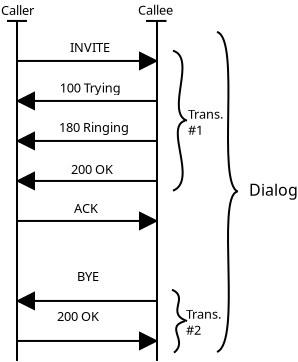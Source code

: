 <?xml version="1.0" encoding="UTF-8"?>
<dia:diagram xmlns:dia="http://www.lysator.liu.se/~alla/dia/"><dia:layer name="Background" visible="true"><dia:object type="Standard - Line" version="0" id="O0"><dia:attribute name="obj_pos"><dia:point val="16,7"/></dia:attribute><dia:attribute name="obj_bb"><dia:rectangle val="15.95,6.95;16.05,24.05"/></dia:attribute><dia:attribute name="conn_endpoints"><dia:point val="16,7"/><dia:point val="16,24"/></dia:attribute><dia:attribute name="numcp"><dia:int val="1"/></dia:attribute></dia:object><dia:object type="Standard - Line" version="0" id="O1"><dia:attribute name="obj_pos"><dia:point val="23,7"/></dia:attribute><dia:attribute name="obj_bb"><dia:rectangle val="22.95,6.95;23.05,24.05"/></dia:attribute><dia:attribute name="conn_endpoints"><dia:point val="23,7"/><dia:point val="23,24"/></dia:attribute><dia:attribute name="numcp"><dia:int val="1"/></dia:attribute></dia:object><dia:object type="Standard - Line" version="0" id="O2"><dia:attribute name="obj_pos"><dia:point val="16,9"/></dia:attribute><dia:attribute name="obj_bb"><dia:rectangle val="15.95,8.2;23.05,9.8"/></dia:attribute><dia:attribute name="conn_endpoints"><dia:point val="16,9"/><dia:point val="23,9"/></dia:attribute><dia:attribute name="numcp"><dia:int val="1"/></dia:attribute><dia:attribute name="end_arrow"><dia:enum val="3"/></dia:attribute><dia:attribute name="end_arrow_length"><dia:real val="0.8"/></dia:attribute><dia:attribute name="end_arrow_width"><dia:real val="0.8"/></dia:attribute></dia:object><dia:object type="Standard - Line" version="0" id="O3"><dia:attribute name="obj_pos"><dia:point val="23,11"/></dia:attribute><dia:attribute name="obj_bb"><dia:rectangle val="15.95,10.2;23.05,11.8"/></dia:attribute><dia:attribute name="conn_endpoints"><dia:point val="23,11"/><dia:point val="16,11"/></dia:attribute><dia:attribute name="numcp"><dia:int val="1"/></dia:attribute><dia:attribute name="end_arrow"><dia:enum val="3"/></dia:attribute><dia:attribute name="end_arrow_length"><dia:real val="0.8"/></dia:attribute><dia:attribute name="end_arrow_width"><dia:real val="0.8"/></dia:attribute></dia:object><dia:object type="Standard - Line" version="0" id="O4"><dia:attribute name="obj_pos"><dia:point val="23,13"/></dia:attribute><dia:attribute name="obj_bb"><dia:rectangle val="15.95,12.2;23.05,13.8"/></dia:attribute><dia:attribute name="conn_endpoints"><dia:point val="23,13"/><dia:point val="16,13"/></dia:attribute><dia:attribute name="numcp"><dia:int val="1"/></dia:attribute><dia:attribute name="end_arrow"><dia:enum val="3"/></dia:attribute><dia:attribute name="end_arrow_length"><dia:real val="0.8"/></dia:attribute><dia:attribute name="end_arrow_width"><dia:real val="0.8"/></dia:attribute></dia:object><dia:object type="Standard - Line" version="0" id="O5"><dia:attribute name="obj_pos"><dia:point val="23,15"/></dia:attribute><dia:attribute name="obj_bb"><dia:rectangle val="15.95,14.2;23.05,15.8"/></dia:attribute><dia:attribute name="conn_endpoints"><dia:point val="23,15"/><dia:point val="16,15"/></dia:attribute><dia:attribute name="numcp"><dia:int val="1"/></dia:attribute><dia:attribute name="end_arrow"><dia:enum val="3"/></dia:attribute><dia:attribute name="end_arrow_length"><dia:real val="0.8"/></dia:attribute><dia:attribute name="end_arrow_width"><dia:real val="0.8"/></dia:attribute></dia:object><dia:object type="Standard - Text" version="0" id="O6"><dia:attribute name="obj_pos"><dia:point val="18.65,8.55"/></dia:attribute><dia:attribute name="obj_bb"><dia:rectangle val="18.65,7.9;20.55,8.95"/></dia:attribute><dia:attribute name="text"><dia:composite type="text"><dia:attribute name="string"><dia:string>#INVITE#</dia:string></dia:attribute><dia:attribute name="font"><dia:font family="sans" style="0" name="Courier"/></dia:attribute><dia:attribute name="height"><dia:real val="0.8"/></dia:attribute><dia:attribute name="pos"><dia:point val="18.65,8.55"/></dia:attribute><dia:attribute name="color"><dia:color val="#000000"/></dia:attribute><dia:attribute name="alignment"><dia:enum val="0"/></dia:attribute></dia:composite></dia:attribute></dia:object><dia:object type="Standard - Text" version="0" id="O7"><dia:attribute name="obj_pos"><dia:point val="18.135,10.575"/></dia:attribute><dia:attribute name="obj_bb"><dia:rectangle val="18.135,9.925;21.035,10.975"/></dia:attribute><dia:attribute name="text"><dia:composite type="text"><dia:attribute name="string"><dia:string>#100 Trying#</dia:string></dia:attribute><dia:attribute name="font"><dia:font family="sans" style="0" name="Courier"/></dia:attribute><dia:attribute name="height"><dia:real val="0.8"/></dia:attribute><dia:attribute name="pos"><dia:point val="18.135,10.575"/></dia:attribute><dia:attribute name="color"><dia:color val="#000000"/></dia:attribute><dia:attribute name="alignment"><dia:enum val="0"/></dia:attribute></dia:composite></dia:attribute></dia:object><dia:object type="Standard - Text" version="0" id="O8"><dia:attribute name="obj_pos"><dia:point val="18.1,12.55"/></dia:attribute><dia:attribute name="obj_bb"><dia:rectangle val="18.1,11.9;21.45,12.95"/></dia:attribute><dia:attribute name="text"><dia:composite type="text"><dia:attribute name="string"><dia:string>#180 Ringing#</dia:string></dia:attribute><dia:attribute name="font"><dia:font family="sans" style="0" name="Courier"/></dia:attribute><dia:attribute name="height"><dia:real val="0.8"/></dia:attribute><dia:attribute name="pos"><dia:point val="18.1,12.55"/></dia:attribute><dia:attribute name="color"><dia:color val="#000000"/></dia:attribute><dia:attribute name="alignment"><dia:enum val="0"/></dia:attribute></dia:composite></dia:attribute></dia:object><dia:object type="Standard - Text" version="0" id="O9"><dia:attribute name="obj_pos"><dia:point val="18.7,14.65"/></dia:attribute><dia:attribute name="obj_bb"><dia:rectangle val="18.7,14;20.75,15.05"/></dia:attribute><dia:attribute name="text"><dia:composite type="text"><dia:attribute name="string"><dia:string>#200 OK#</dia:string></dia:attribute><dia:attribute name="font"><dia:font family="sans" style="0" name="Courier"/></dia:attribute><dia:attribute name="height"><dia:real val="0.8"/></dia:attribute><dia:attribute name="pos"><dia:point val="18.7,14.65"/></dia:attribute><dia:attribute name="color"><dia:color val="#000000"/></dia:attribute><dia:attribute name="alignment"><dia:enum val="0"/></dia:attribute></dia:composite></dia:attribute></dia:object><dia:object type="Standard - Line" version="0" id="O10"><dia:attribute name="obj_pos"><dia:point val="22.45,7"/></dia:attribute><dia:attribute name="obj_bb"><dia:rectangle val="22.4,6.95;23.525,7.05"/></dia:attribute><dia:attribute name="conn_endpoints"><dia:point val="22.45,7"/><dia:point val="23.475,7"/></dia:attribute><dia:attribute name="numcp"><dia:int val="1"/></dia:attribute></dia:object><dia:object type="Standard - Line" version="0" id="O11"><dia:attribute name="obj_pos"><dia:point val="15.5,7"/></dia:attribute><dia:attribute name="obj_bb"><dia:rectangle val="15.45,6.95;16.55,7.05"/></dia:attribute><dia:attribute name="conn_endpoints"><dia:point val="15.5,7"/><dia:point val="16.5,7"/></dia:attribute><dia:attribute name="numcp"><dia:int val="1"/></dia:attribute></dia:object><dia:object type="Standard - Text" version="0" id="O12"><dia:attribute name="obj_pos"><dia:point val="15.2,6.7"/></dia:attribute><dia:attribute name="obj_bb"><dia:rectangle val="15.2,6.05;16.85,7.1"/></dia:attribute><dia:attribute name="text"><dia:composite type="text"><dia:attribute name="string"><dia:string>#Caller#</dia:string></dia:attribute><dia:attribute name="font"><dia:font family="sans" style="0" name="Courier"/></dia:attribute><dia:attribute name="height"><dia:real val="0.8"/></dia:attribute><dia:attribute name="pos"><dia:point val="15.2,6.7"/></dia:attribute><dia:attribute name="color"><dia:color val="#000000"/></dia:attribute><dia:attribute name="alignment"><dia:enum val="0"/></dia:attribute></dia:composite></dia:attribute></dia:object><dia:object type="Standard - Text" version="0" id="O13"><dia:attribute name="obj_pos"><dia:point val="22.05,6.688"/></dia:attribute><dia:attribute name="obj_bb"><dia:rectangle val="22.05,6.037;23.85,7.088"/></dia:attribute><dia:attribute name="text"><dia:composite type="text"><dia:attribute name="string"><dia:string>#Callee#</dia:string></dia:attribute><dia:attribute name="font"><dia:font family="sans" style="0" name="Courier"/></dia:attribute><dia:attribute name="height"><dia:real val="0.8"/></dia:attribute><dia:attribute name="pos"><dia:point val="22.05,6.688"/></dia:attribute><dia:attribute name="color"><dia:color val="#000000"/></dia:attribute><dia:attribute name="alignment"><dia:enum val="0"/></dia:attribute></dia:composite></dia:attribute></dia:object><dia:object type="Standard - Line" version="0" id="O14"><dia:attribute name="obj_pos"><dia:point val="23,21"/></dia:attribute><dia:attribute name="obj_bb"><dia:rectangle val="15.95,20.2;23.05,21.8"/></dia:attribute><dia:attribute name="conn_endpoints"><dia:point val="23,21"/><dia:point val="16,21"/></dia:attribute><dia:attribute name="numcp"><dia:int val="1"/></dia:attribute><dia:attribute name="end_arrow"><dia:enum val="3"/></dia:attribute><dia:attribute name="end_arrow_length"><dia:real val="0.8"/></dia:attribute><dia:attribute name="end_arrow_width"><dia:real val="0.8"/></dia:attribute></dia:object><dia:object type="Standard - Line" version="0" id="O15"><dia:attribute name="obj_pos"><dia:point val="16,23"/></dia:attribute><dia:attribute name="obj_bb"><dia:rectangle val="15.95,22.2;23.05,23.8"/></dia:attribute><dia:attribute name="conn_endpoints"><dia:point val="16,23"/><dia:point val="23,23"/></dia:attribute><dia:attribute name="numcp"><dia:int val="1"/></dia:attribute><dia:attribute name="end_arrow"><dia:enum val="3"/></dia:attribute><dia:attribute name="end_arrow_length"><dia:real val="0.8"/></dia:attribute><dia:attribute name="end_arrow_width"><dia:real val="0.8"/></dia:attribute></dia:object><dia:object type="Standard - Text" version="0" id="O16"><dia:attribute name="obj_pos"><dia:point val="27,12"/></dia:attribute><dia:attribute name="obj_bb"><dia:rectangle val="27,11.15;27,12.55"/></dia:attribute><dia:attribute name="text"><dia:composite type="text"><dia:attribute name="string"><dia:string>##</dia:string></dia:attribute><dia:attribute name="font"><dia:font family="sans" style="0" name="Courier"/></dia:attribute><dia:attribute name="height"><dia:real val="1.1"/></dia:attribute><dia:attribute name="pos"><dia:point val="27,12"/></dia:attribute><dia:attribute name="color"><dia:color val="#000000"/></dia:attribute><dia:attribute name="alignment"><dia:enum val="0"/></dia:attribute></dia:composite></dia:attribute></dia:object><dia:object type="Standard - Text" version="0" id="O17"><dia:attribute name="obj_pos"><dia:point val="19,20"/></dia:attribute><dia:attribute name="obj_bb"><dia:rectangle val="19,19.35;20.2,20.4"/></dia:attribute><dia:attribute name="text"><dia:composite type="text"><dia:attribute name="string"><dia:string>#BYE#</dia:string></dia:attribute><dia:attribute name="font"><dia:font family="sans" style="0" name="Courier"/></dia:attribute><dia:attribute name="height"><dia:real val="0.8"/></dia:attribute><dia:attribute name="pos"><dia:point val="19,20"/></dia:attribute><dia:attribute name="color"><dia:color val="#000000"/></dia:attribute><dia:attribute name="alignment"><dia:enum val="0"/></dia:attribute></dia:composite></dia:attribute></dia:object><dia:object type="Standard - Text" version="0" id="O18"><dia:attribute name="obj_pos"><dia:point val="18,22"/></dia:attribute><dia:attribute name="obj_bb"><dia:rectangle val="18,21.35;20.05,22.4"/></dia:attribute><dia:attribute name="text"><dia:composite type="text"><dia:attribute name="string"><dia:string>#200 OK#</dia:string></dia:attribute><dia:attribute name="font"><dia:font family="sans" style="0" name="Courier"/></dia:attribute><dia:attribute name="height"><dia:real val="0.8"/></dia:attribute><dia:attribute name="pos"><dia:point val="18,22"/></dia:attribute><dia:attribute name="color"><dia:color val="#000000"/></dia:attribute><dia:attribute name="alignment"><dia:enum val="0"/></dia:attribute></dia:composite></dia:attribute></dia:object><dia:object type="Standard - BezierLine" version="0" id="O19"><dia:attribute name="obj_pos"><dia:point val="23.8,8.488"/></dia:attribute><dia:attribute name="obj_bb"><dia:rectangle val="23.738,8.425;24.564,12.052"/></dia:attribute><dia:attribute name="bez_points"><dia:point val="23.8,8.488"/><dia:point val="25,8.838"/><dia:point val="23.4,11.588"/><dia:point val="24.5,11.988"/></dia:attribute><dia:attribute name="corner_types"><dia:enum val="0"/><dia:enum val="0"/></dia:attribute></dia:object><dia:object type="Standard - BezierLine" version="0" id="O20"><dia:attribute name="obj_pos"><dia:point val="24.4,11.988"/></dia:attribute><dia:attribute name="obj_bb"><dia:rectangle val="23.735,11.926;24.462,15.553"/></dia:attribute><dia:attribute name="bez_points"><dia:point val="24.4,11.988"/><dia:point val="23.35,12.287"/><dia:point val="25.05,14.988"/><dia:point val="23.8,15.488"/></dia:attribute><dia:attribute name="corner_types"><dia:enum val="0"/><dia:enum val="0"/></dia:attribute></dia:object><dia:object type="Standard - Text" version="0" id="O21"><dia:attribute name="obj_pos"><dia:point val="27,22.02"/></dia:attribute><dia:attribute name="obj_bb"><dia:rectangle val="27,21.17;27,22.57"/></dia:attribute><dia:attribute name="text"><dia:composite type="text"><dia:attribute name="string"><dia:string>##</dia:string></dia:attribute><dia:attribute name="font"><dia:font family="sans" style="0" name="Courier"/></dia:attribute><dia:attribute name="height"><dia:real val="1.1"/></dia:attribute><dia:attribute name="pos"><dia:point val="27,22.02"/></dia:attribute><dia:attribute name="color"><dia:color val="#000000"/></dia:attribute><dia:attribute name="alignment"><dia:enum val="0"/></dia:attribute></dia:composite></dia:attribute></dia:object><dia:object type="Standard - BezierLine" version="0" id="O22"><dia:attribute name="obj_pos"><dia:point val="23.75,20.438"/></dia:attribute><dia:attribute name="obj_bb"><dia:rectangle val="23.684,20.372;24.564,22.072"/></dia:attribute><dia:attribute name="bez_points"><dia:point val="23.75,20.438"/><dia:point val="24.65,20.837"/><dia:point val="23.4,21.608"/><dia:point val="24.5,22.008"/></dia:attribute><dia:attribute name="corner_types"><dia:enum val="0"/><dia:enum val="0"/></dia:attribute></dia:object><dia:object type="Standard - BezierLine" version="0" id="O23"><dia:attribute name="obj_pos"><dia:point val="24.4,22.008"/></dia:attribute><dia:attribute name="obj_bb"><dia:rectangle val="23.78,21.946;24.462,23.658"/></dia:attribute><dia:attribute name="bez_points"><dia:point val="24.4,22.008"/><dia:point val="23.35,22.308"/><dia:point val="24.6,22.988"/><dia:point val="23.85,23.587"/></dia:attribute><dia:attribute name="corner_types"><dia:enum val="0"/><dia:enum val="0"/></dia:attribute></dia:object><dia:object type="Standard - Line" version="0" id="O24"><dia:attribute name="obj_pos"><dia:point val="16,17"/></dia:attribute><dia:attribute name="obj_bb"><dia:rectangle val="15.95,16.2;23.05,17.8"/></dia:attribute><dia:attribute name="conn_endpoints"><dia:point val="16,17"/><dia:point val="23,17"/></dia:attribute><dia:attribute name="numcp"><dia:int val="1"/></dia:attribute><dia:attribute name="end_arrow"><dia:enum val="3"/></dia:attribute><dia:attribute name="end_arrow_length"><dia:real val="0.8"/></dia:attribute><dia:attribute name="end_arrow_width"><dia:real val="0.8"/></dia:attribute></dia:object><dia:object type="Standard - Text" version="0" id="O25"><dia:attribute name="obj_pos"><dia:point val="18.85,16.6"/></dia:attribute><dia:attribute name="obj_bb"><dia:rectangle val="18.85,15.95;20.1,17"/></dia:attribute><dia:attribute name="text"><dia:composite type="text"><dia:attribute name="string"><dia:string>#ACK#</dia:string></dia:attribute><dia:attribute name="font"><dia:font family="sans" style="0" name="Courier"/></dia:attribute><dia:attribute name="height"><dia:real val="0.8"/></dia:attribute><dia:attribute name="pos"><dia:point val="18.85,16.6"/></dia:attribute><dia:attribute name="color"><dia:color val="#000000"/></dia:attribute><dia:attribute name="alignment"><dia:enum val="0"/></dia:attribute></dia:composite></dia:attribute></dia:object><dia:object type="Standard - BezierLine" version="0" id="O26"><dia:attribute name="obj_pos"><dia:point val="26,7.55"/></dia:attribute><dia:attribute name="obj_bb"><dia:rectangle val="25.938,7.488;27.114,15.602"/></dia:attribute><dia:attribute name="bez_points"><dia:point val="26,7.55"/><dia:point val="27.2,7.9"/><dia:point val="25.95,15.137"/><dia:point val="27.05,15.537"/></dia:attribute><dia:attribute name="corner_types"><dia:enum val="0"/><dia:enum val="0"/></dia:attribute></dia:object><dia:object type="Standard - BezierLine" version="0" id="O27"><dia:attribute name="obj_pos"><dia:point val="27,15.537"/></dia:attribute><dia:attribute name="obj_bb"><dia:rectangle val="25.935,15.476;27.062,23.615"/></dia:attribute><dia:attribute name="bez_points"><dia:point val="27,15.537"/><dia:point val="25.95,15.838"/><dia:point val="27.25,23.05"/><dia:point val="26,23.55"/></dia:attribute><dia:attribute name="corner_types"><dia:enum val="0"/><dia:enum val="0"/></dia:attribute></dia:object><dia:object type="Standard - Text" version="0" id="O28"><dia:attribute name="obj_pos"><dia:point val="27.6,15.738"/></dia:attribute><dia:attribute name="obj_bb"><dia:rectangle val="27.6,14.91;29.677,16.293"/></dia:attribute><dia:attribute name="text"><dia:composite type="text"><dia:attribute name="string"><dia:string>#Dialog#</dia:string></dia:attribute><dia:attribute name="font"><dia:font family="sans" style="0" name="Courier"/></dia:attribute><dia:attribute name="height"><dia:real val="1"/></dia:attribute><dia:attribute name="pos"><dia:point val="27.6,15.738"/></dia:attribute><dia:attribute name="color"><dia:color val="#000000"/></dia:attribute><dia:attribute name="alignment"><dia:enum val="0"/></dia:attribute></dia:composite></dia:attribute></dia:object><dia:object type="Standard - Text" version="0" id="O29"><dia:attribute name="obj_pos"><dia:point val="24.55,11.887"/></dia:attribute><dia:attribute name="obj_bb"><dia:rectangle val="24.55,11.215;26.273,13.133"/></dia:attribute><dia:attribute name="text"><dia:composite type="text"><dia:attribute name="string"><dia:string>#Trans.
#1#</dia:string></dia:attribute><dia:attribute name="font"><dia:font family="sans" style="0" name="Courier"/></dia:attribute><dia:attribute name="height"><dia:real val="0.8"/></dia:attribute><dia:attribute name="pos"><dia:point val="24.55,11.887"/></dia:attribute><dia:attribute name="color"><dia:color val="#000000"/></dia:attribute><dia:attribute name="alignment"><dia:enum val="0"/></dia:attribute></dia:composite></dia:attribute></dia:object><dia:object type="Standard - Text" version="0" id="O30"><dia:attribute name="obj_pos"><dia:point val="24.45,21.887"/></dia:attribute><dia:attribute name="obj_bb"><dia:rectangle val="24.45,21.215;26.172,23.133"/></dia:attribute><dia:attribute name="text"><dia:composite type="text"><dia:attribute name="string"><dia:string>#Trans.
#2#</dia:string></dia:attribute><dia:attribute name="font"><dia:font family="sans" style="0" name="Courier"/></dia:attribute><dia:attribute name="height"><dia:real val="0.8"/></dia:attribute><dia:attribute name="pos"><dia:point val="24.45,21.887"/></dia:attribute><dia:attribute name="color"><dia:color val="#000000"/></dia:attribute><dia:attribute name="alignment"><dia:enum val="0"/></dia:attribute></dia:composite></dia:attribute></dia:object></dia:layer></dia:diagram>
